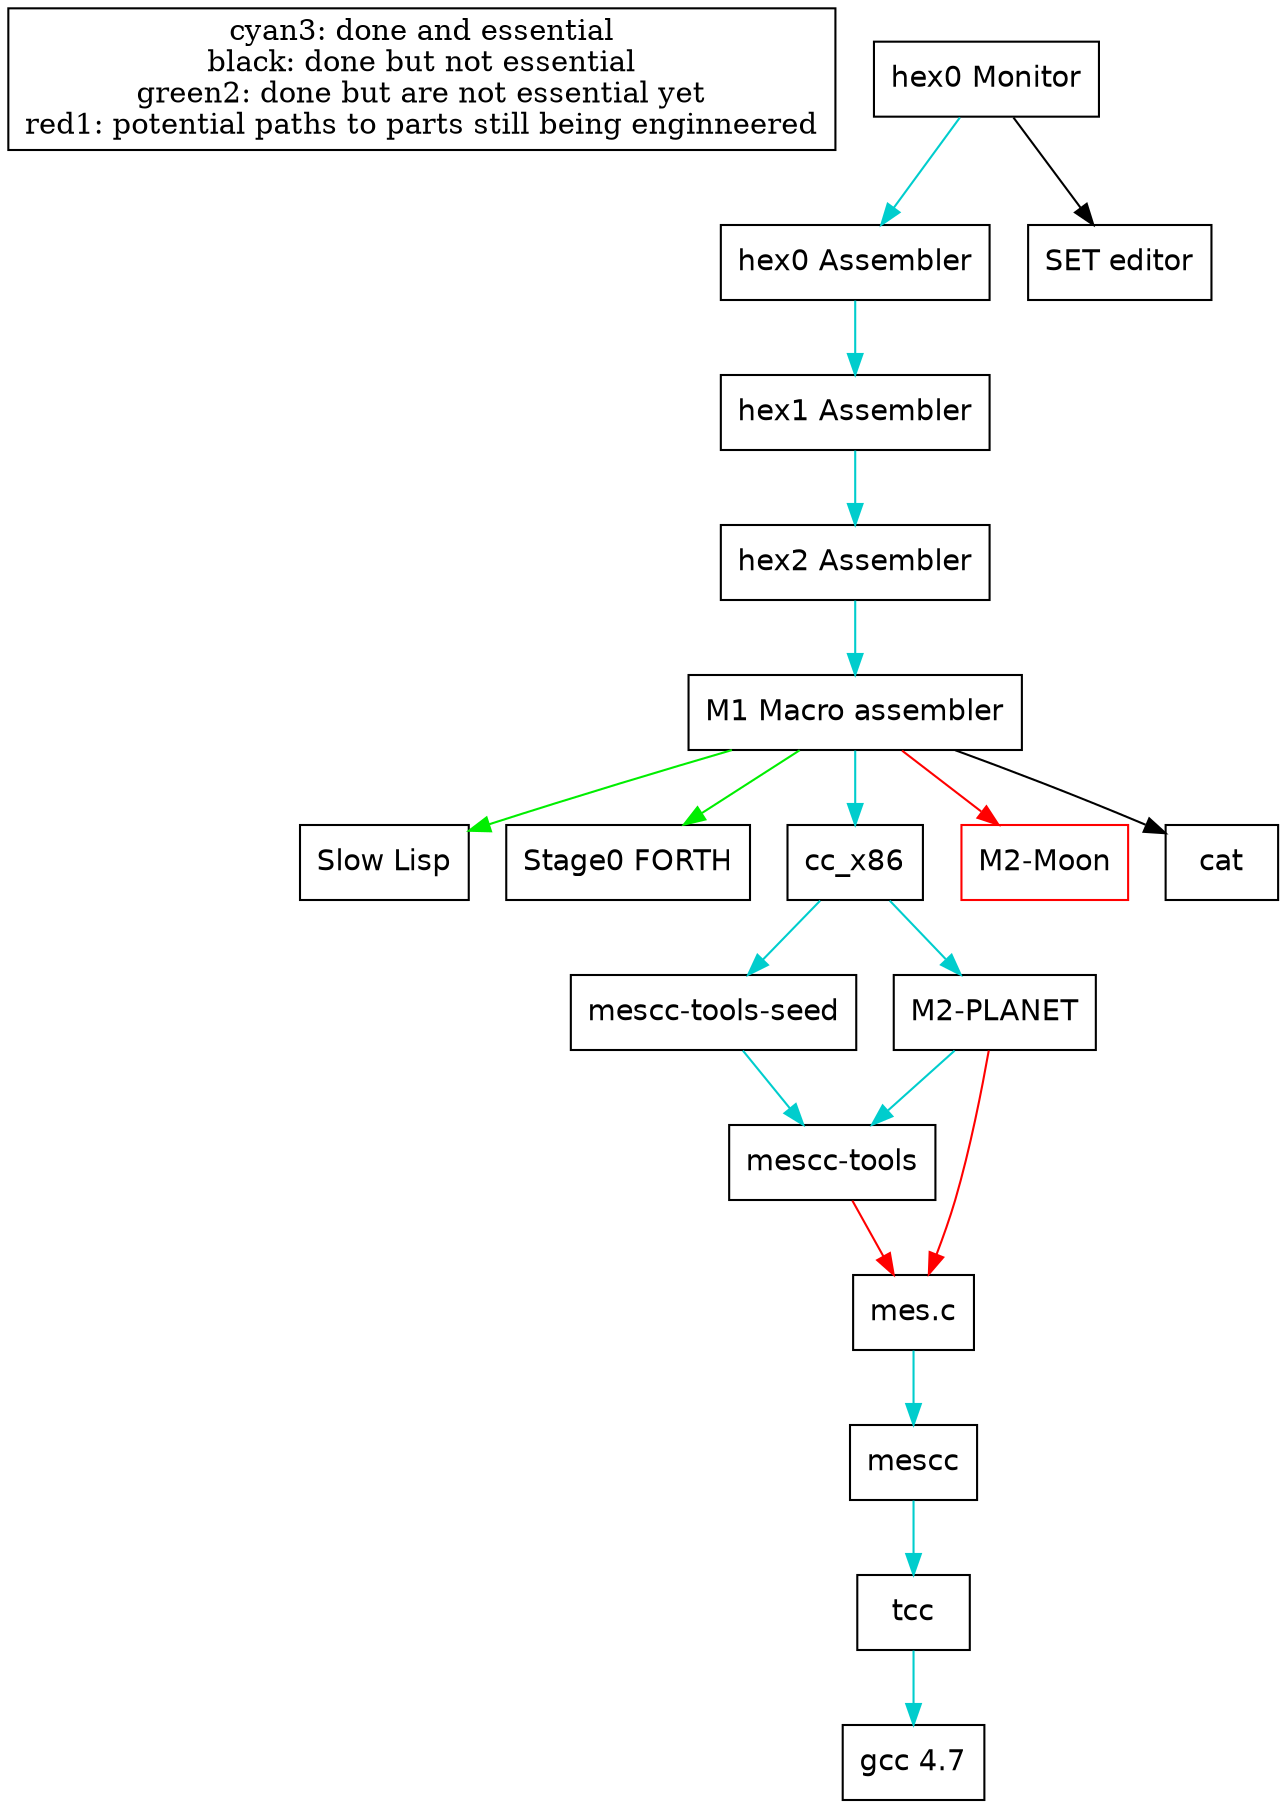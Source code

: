 digraph "Current bootstrap Map" {
	"NULL"  [label = "cyan3: done and essential\nblack: done but not essential\ngreen2: done but are not essential yet\nred1: potential paths to parts still being enginneered", shape = box];

	"hex0-monitor" [label = "hex0 Monitor", shape = box, fontname = Helvetica];
	"hex0-assembler" [label = "hex0 Assembler", shape = box, fontname = Helvetica];
	"hex1-assembler" [label = "hex1 Assembler", shape = box, fontname = Helvetica];
	"hex2-assembler" [label = "hex2 Assembler", shape = box, fontname = Helvetica];
	"M1-Macro" [label = "M1 Macro assembler", shape = box, fontname = Helvetica];
	"Slow_Lisp" [label = "Slow Lisp", shape = box, fontname = Helvetica];
	"Stage0-FORTH" [label = "Stage0 FORTH", shape = box, fontname = Helvetica];
	"cc_x86" [label = "cc_x86", shape = box, fontname = Helvetica];
	"M2-Planet" [label = "M2-PLANET", shape = box, fontname = Helvetica];
	"M2-Moon" [label = "M2-Moon", color = red, shape = box, fontname = Helvetica];
	"mescc-tools-seed" [label = "mescc-tools-seed", shape = box, fontname = Helvetica];
	"mescc-tools" [label = "mescc-tools", shape = box, fontname = Helvetica];
	"mes.c" [label = "mes.c", shape = box, fontname = Helvetica];
	"mescc" [label = "mescc", shape = box, fontname = Helvetica];
	"tcc" [label = "tcc", shape = box, fontname = Helvetica];
	"gcc_4.7" [label = "gcc 4.7", shape = box, fontname = Helvetica];

	"cat" [label = "cat", shape = box, fontname = Helvetica];
	"SET" [label = "SET editor", shape = box, fontname = Helvetica];

	"hex0-monitor" -> "SET" [color = black];
	"hex0-monitor" -> "hex0-assembler" [color = cyan3];
	"hex0-assembler" -> "hex1-assembler" [color = cyan3];
	"hex1-assembler" -> "hex2-assembler" [color = cyan3];
	"hex2-assembler" -> "M1-Macro" [color = cyan3];
	"M1-Macro" -> "cat" [color = black];
	"M1-Macro" -> "Slow_Lisp" [color = green2];
	"M1-Macro" -> "Stage0-FORTH" [color = green2];
	"M1-Macro" -> "cc_x86" [color = cyan3];
	"cc_x86" -> "M2-Planet" [color = cyan3];
	"M1-Macro" -> "M2-Moon" [color = red1];
	"M2-Planet" -> "mes.c" [color = red1];
	"cc_x86" -> "mescc-tools-seed" [color = cyan3];
	"mescc-tools-seed" -> "mescc-tools" [color = cyan3];
	"M2-Planet" -> "mescc-tools" [color = cyan3];
	"mescc-tools" -> "mes.c" [color = red1];
	"mes.c" -> "mescc" [color = cyan3];
	"mescc" -> "tcc" [color = cyan3];
	"tcc" -> "gcc_4.7" [color = cyan3];
}
